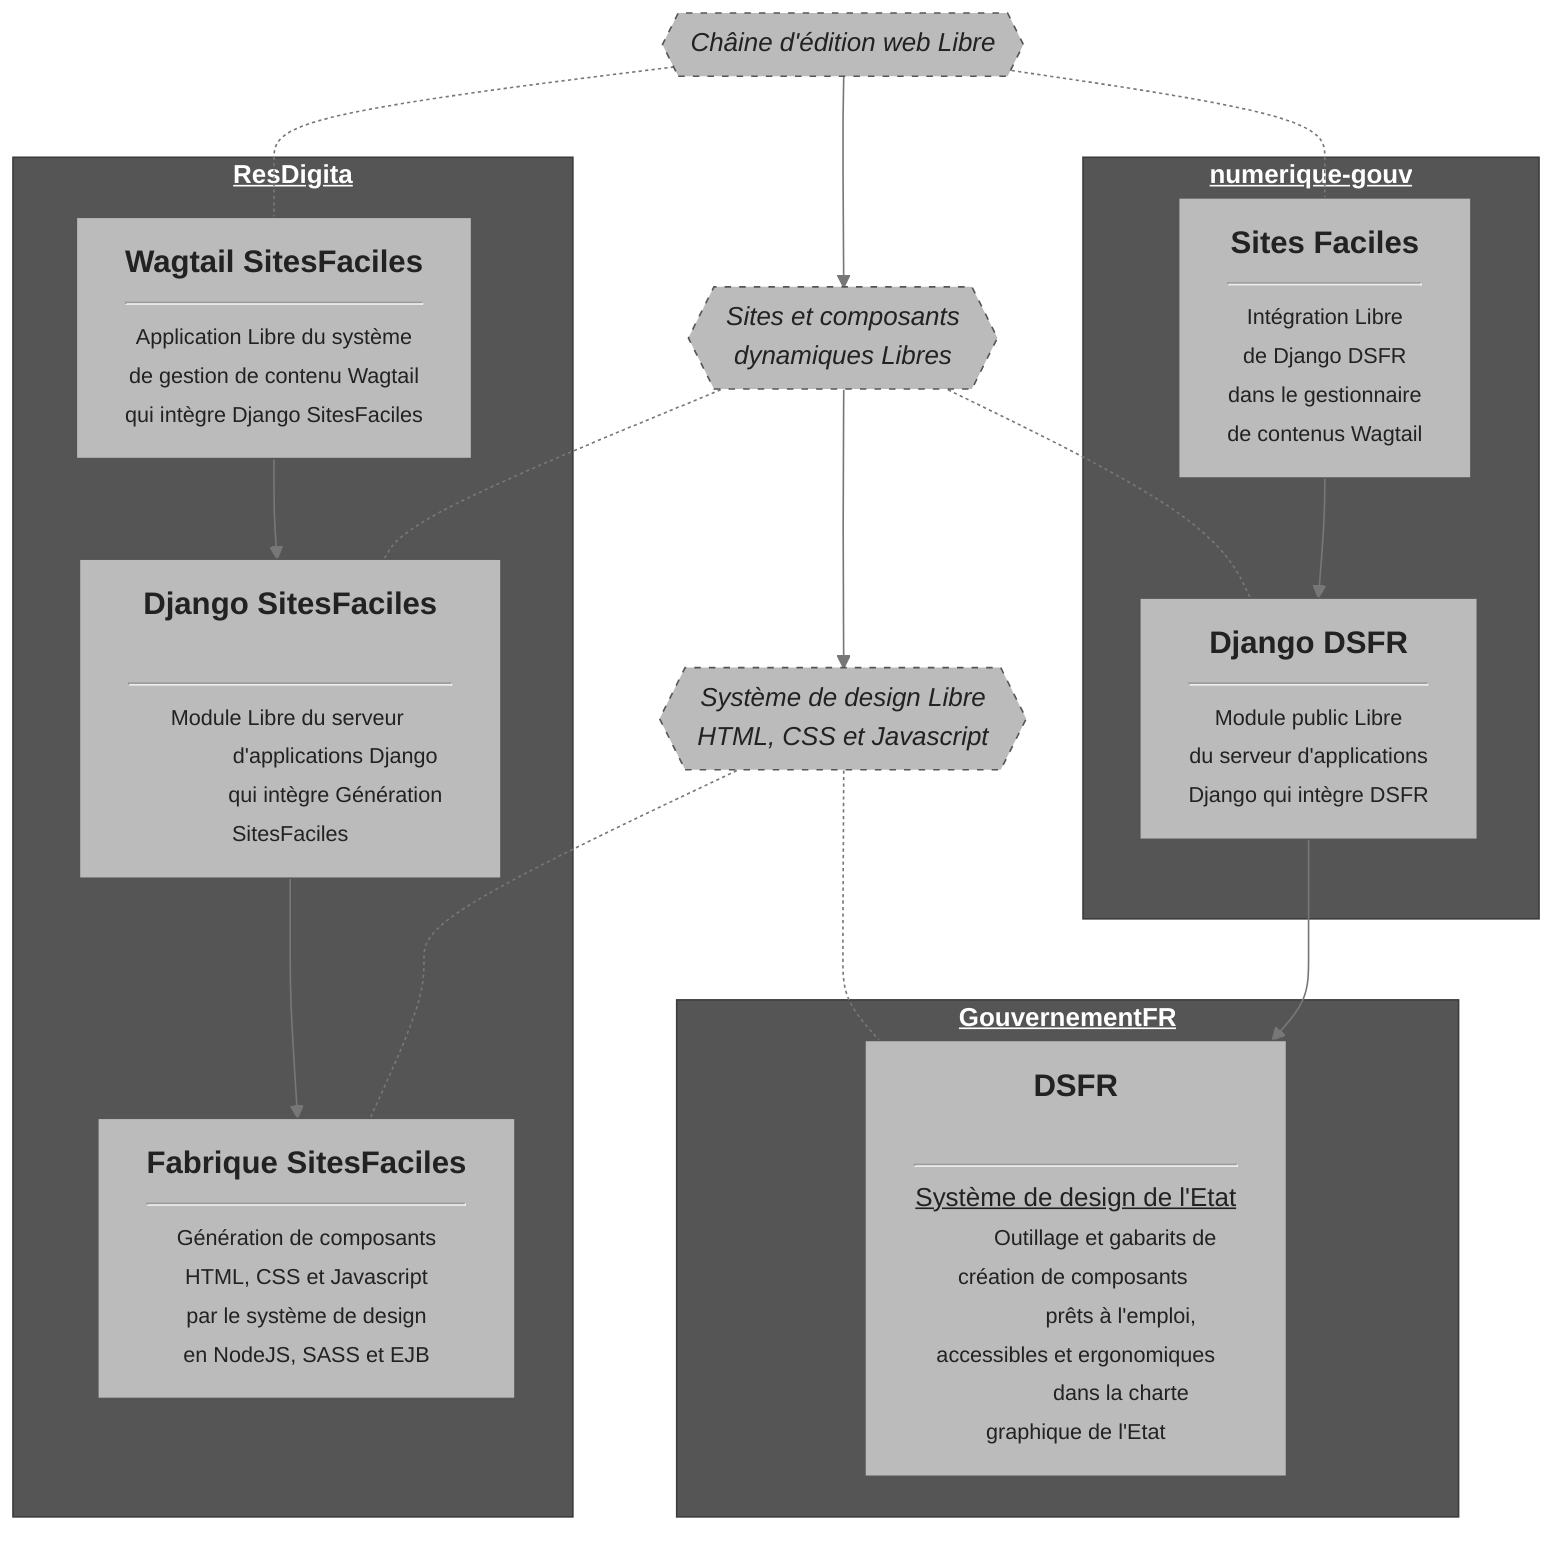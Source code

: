 %%{
  init: {
    'theme': 'base',     
    'themeVariables': {
      'primaryColor': '#bbb',
      'primaryTextColor': '#222',
      'primaryBorderColor': '#555',
      'tertiaryTextColor': '#fff',
      'lineColor': '#777',
      'secondaryColor': '#ffffffff',
      'tertiaryColor': '#555',
      'background': '#ffffff00',
      'defaultLinkColor': '#ffffffff',
      'linkColor': '#ffffffff'
    }
  }
}%%


flowchart TD


subgraph GouvernementFR["<strong><a href='https://www.info.gouv.fr' style='color:white'>GouvernementFR</a><strong>"]
  dsfr["<big><b>DSFR</big></b>
        <hr/><u>Système de design de l'Etat</u>
         <small>Outillage et gabarits de création de composants 
                prêts à l'emploi, accessibles et ergonomiques
                dans la charte graphique de l'Etat</small>"]
%%  en technologie Libre NodeJS 
%%   publié dans github principalement sous licence Libre MIT
%%   avec des mises en garde 
%%   contre l'usurpation de la marque de l'Etat
%%  </small>"]
end

subgraph numerique-gouv["<strong><a href='https://www.numerique.gouv.fr/' style='color:white'>numerique-gouv</a><strong>"]

  sites-faciles["<big><b>Sites Faciles</big></b>
             <hr/><small>Intégration Libre
                         de Django DSFR 
                         dans le gestionnaire 
                         de contenus Wagtail</small>"]
%%  Libre Wagtail publié dans github.com 
%%  sous licence Libre GNU Affero 3</small>"]

  django-dsfr["<big><b>Django DSFR</big></b>
  <hr/><small>Module public Libre
              du serveur d'applications
              Django qui intègre DSFR</small>"]
%%  publié sur pypi.org sous licence Libre.</small>"]
end

subgraph ResDigita["<strong><a href='https://www.resdigita.org/' style='color:white'>ResDigita</a><strong>"]
    wagtail-design-system["<big><b>Wagtail SitesFaciles</big></b>
                   <hr/><small>Application Libre du système 
                               de gestion de contenu Wagtail
                               qui intègre Django SitesFaciles</small>"]
    %%  dans le serveur Libre 
    %%  de gestionnaire de contenu Wagtail 
    %%  publié par github.com en Libre."]

    django-design-system["<big><b>Django SitesFaciles</big></b>
    <hr/><small>Module Libre du serveur 
                d'applications Django 
                qui intègre Génération SitesFaciles</small>"]
    %%  	dans le serveur Libre 
    %%	d'applications Django
    %%	publié par Pypi.org
    %%	et par github.com en Libre</small>"]

    fabrique-sites-faciles["<big><b>Fabrique SitesFaciles</big></b>
    <hr/><small>Génération de composants 
                HTML, CSS et Javascript
                par le système de design
                en NodeJS, SASS et EJB</small>"]
    %%	en technologie Libre NodeJS 
    %%	publié par github.com en Libre</small>"]
 end


%%  subgraph LogicielsLibres
%%      Django
%%      Wagtail
%%      NodeJS
%%  end


%%  django-dsfr <-.- Django 
%%  sites-faciles <-.- Wagtail 
%%  django-design-system <-.- Django
%%  wagtail-design-system <-.- Wagtail 
%%  fabrique-sites-faciles  <-.- NodeJS 
%%  dsfr <-.- NodeJS 


wagtail-design-system
-->
django-design-system
-->
fabrique-sites-faciles



master-design{{"<i>Système de design Libre 
                   HTML, CSS et Javascript</i>"}}:::dashedOutline
%% (dans NodeJS)</i>"}}:::dashedOutline
-.-
dsfr

master-design
-.-
fabrique-sites-faciles


master-django{{"<i>Sites et composants 
                   dynamiques Libres</i>"}}:::dashedOutline
%%  (dans Django)</i>"}}:::dashedOutline
-.-
django-dsfr 

master-django
-.-
django-design-system




master-wagtail{{"<i>Châine d'édition web Libre</i>"}}:::dashedOutline
%%  (en Wagtail)</i>"}}:::dashedOutline
-.-
sites-faciles

master-wagtail
-.-
wagtail-design-system



sites-faciles
-->
django-dsfr
-->
dsfr

master-wagtail
-->
master-django
-->
master-design


classDef dashedOutline stroke-dasharray:4 5


%%  Django --> Wagtail

click wagtail-design-system href "https://github.com/chris2fr/wagtail-design-system"
click django-design-system href "https://github.com/chris2fr/django-design-system"
click fabrique-sites-faciles href "https://github.com/chris2fr/fabrique-sites-faciles"
click sites-faciles href "https://github.com/numerique-gouv/sites-faciles"
click django-dsfr href "https://github.com/numerique-gouv/django-dsfr"
click dsfr href "https://github.com/GouvernementFR/dsfr/"
click ResDigita href "https://www.resdigita.org"
click numerique-gouv href "https://www.numerique.gouv.fr/"
click GouvernementFR href "https://www.info.gouv.fr/"